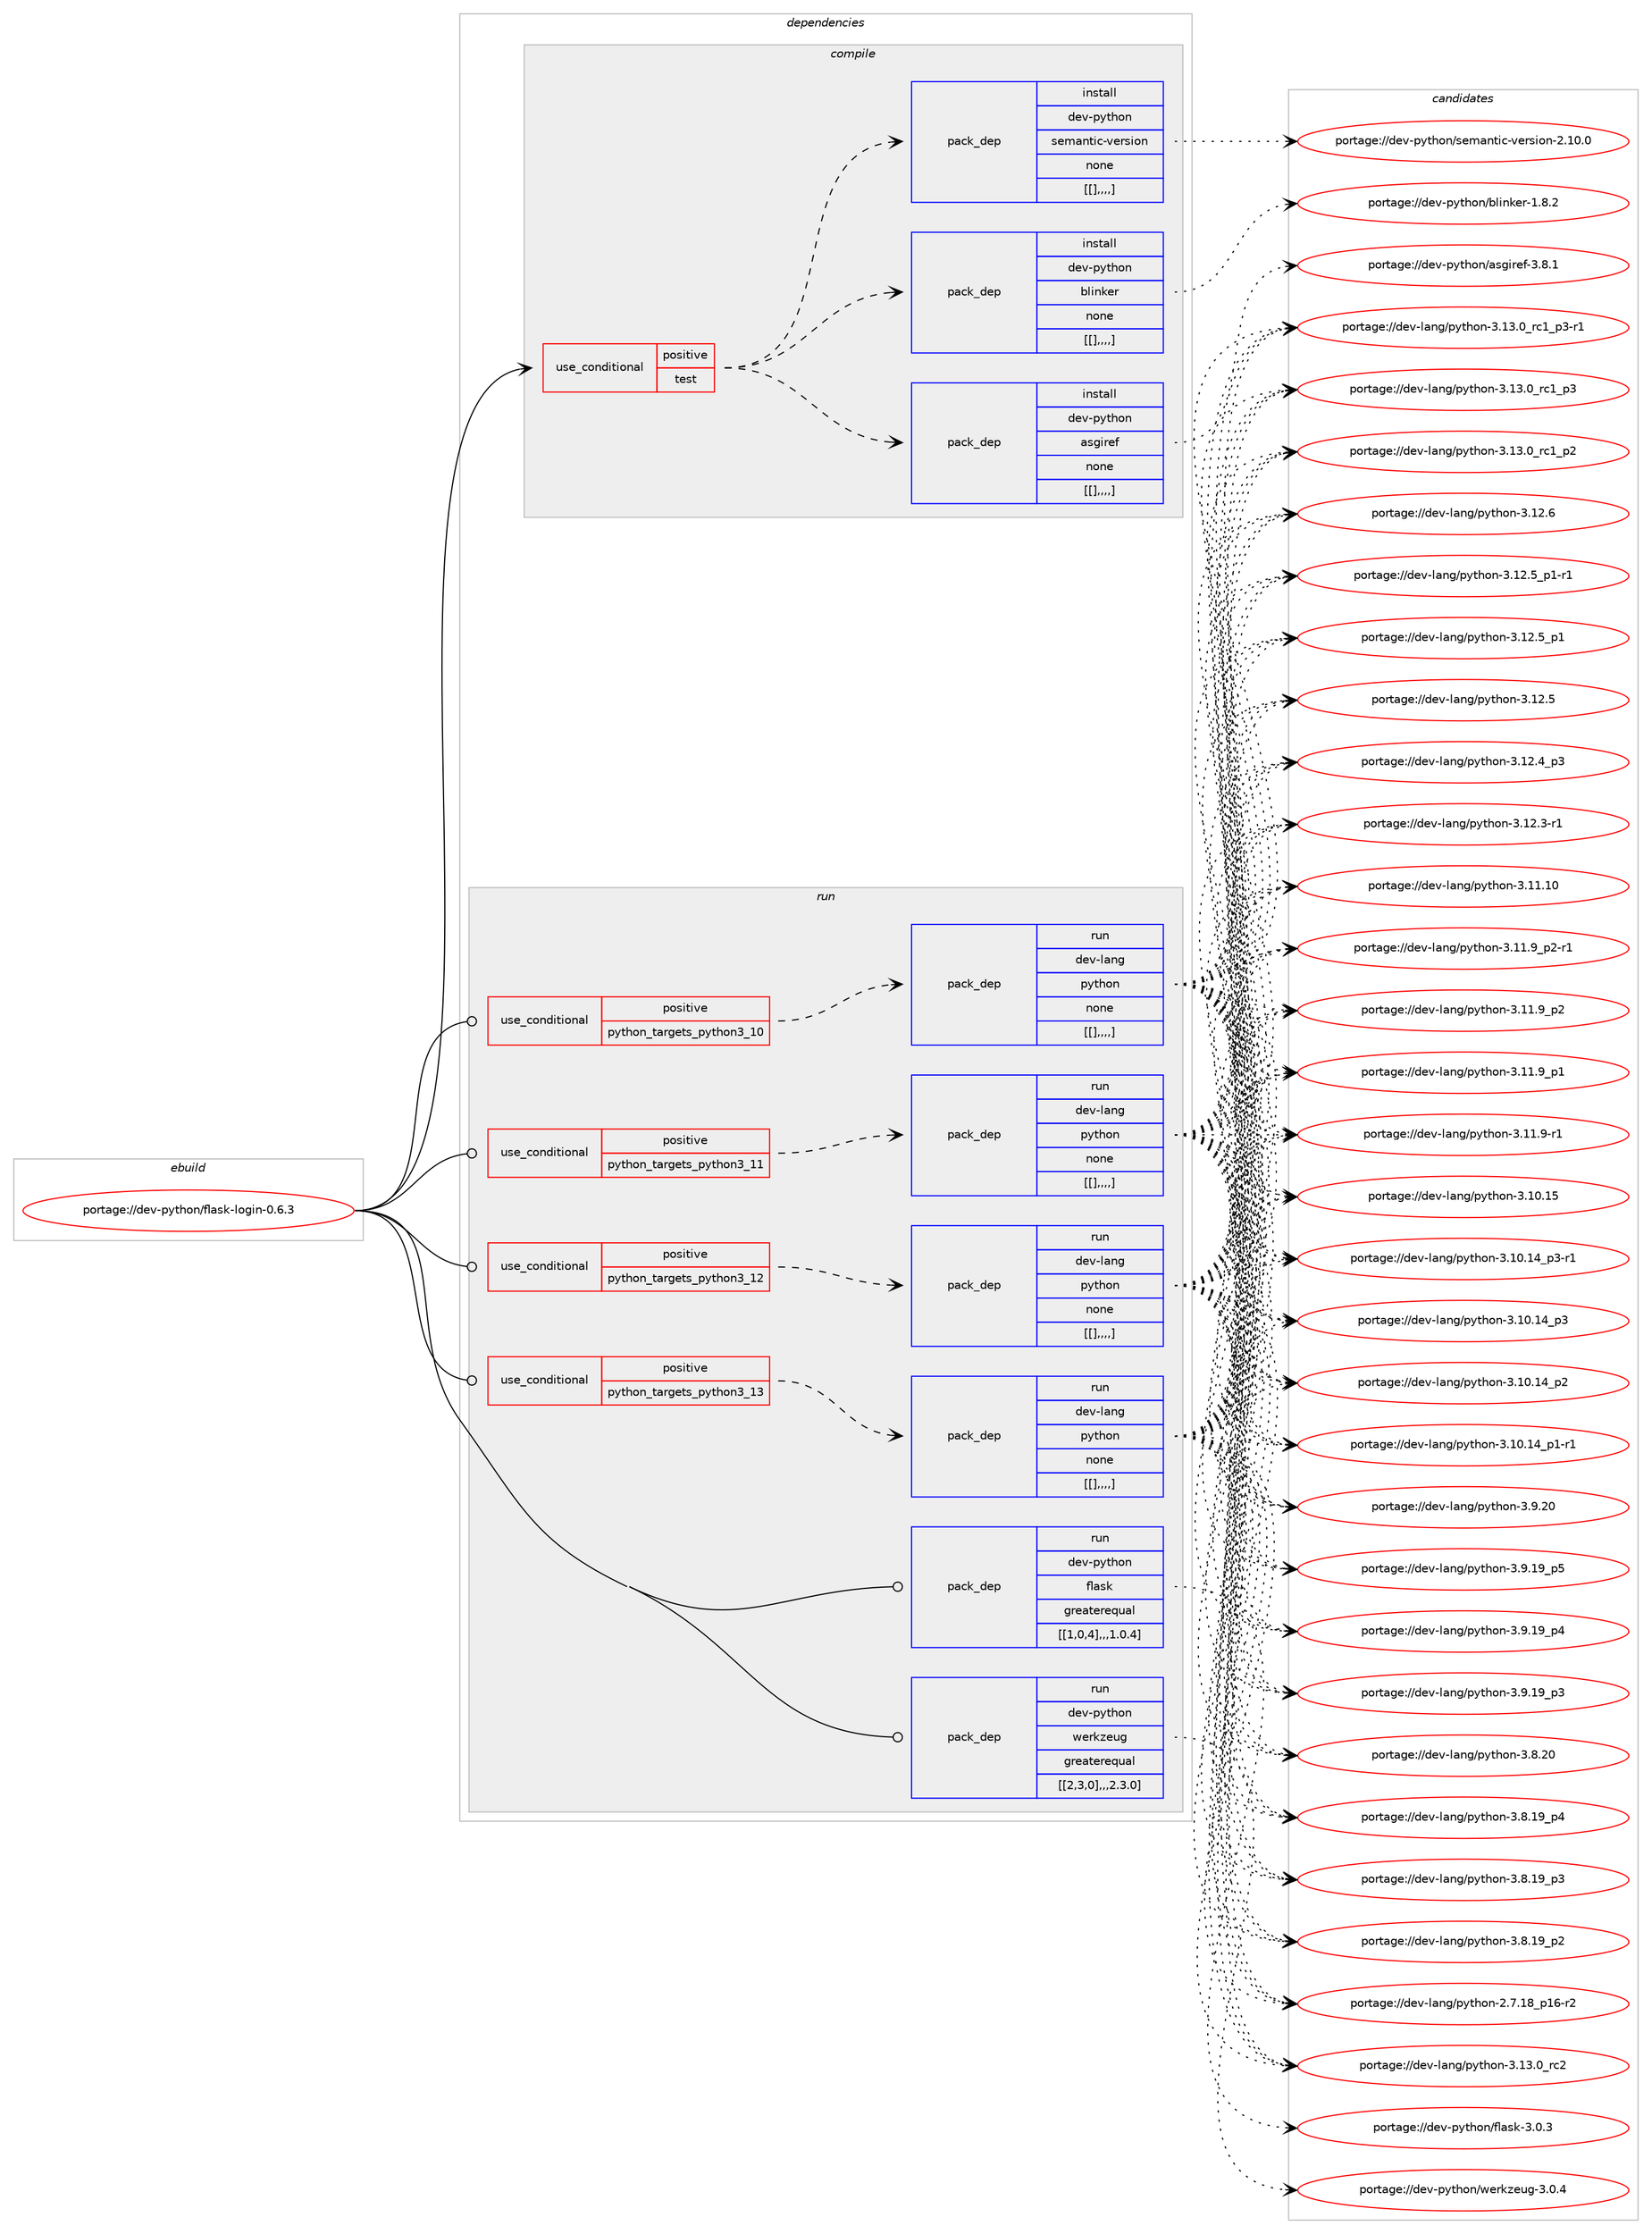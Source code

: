 digraph prolog {

# *************
# Graph options
# *************

newrank=true;
concentrate=true;
compound=true;
graph [rankdir=LR,fontname=Helvetica,fontsize=10,ranksep=1.5];#, ranksep=2.5, nodesep=0.2];
edge  [arrowhead=vee];
node  [fontname=Helvetica,fontsize=10];

# **********
# The ebuild
# **********

subgraph cluster_leftcol {
color=gray;
label=<<i>ebuild</i>>;
id [label="portage://dev-python/flask-login-0.6.3", color=red, width=4, href="../dev-python/flask-login-0.6.3.svg"];
}

# ****************
# The dependencies
# ****************

subgraph cluster_midcol {
color=gray;
label=<<i>dependencies</i>>;
subgraph cluster_compile {
fillcolor="#eeeeee";
style=filled;
label=<<i>compile</i>>;
subgraph cond33419 {
dependency147399 [label=<<TABLE BORDER="0" CELLBORDER="1" CELLSPACING="0" CELLPADDING="4"><TR><TD ROWSPAN="3" CELLPADDING="10">use_conditional</TD></TR><TR><TD>positive</TD></TR><TR><TD>test</TD></TR></TABLE>>, shape=none, color=red];
subgraph pack112762 {
dependency147400 [label=<<TABLE BORDER="0" CELLBORDER="1" CELLSPACING="0" CELLPADDING="4" WIDTH="220"><TR><TD ROWSPAN="6" CELLPADDING="30">pack_dep</TD></TR><TR><TD WIDTH="110">install</TD></TR><TR><TD>dev-python</TD></TR><TR><TD>asgiref</TD></TR><TR><TD>none</TD></TR><TR><TD>[[],,,,]</TD></TR></TABLE>>, shape=none, color=blue];
}
dependency147399:e -> dependency147400:w [weight=20,style="dashed",arrowhead="vee"];
subgraph pack112763 {
dependency147401 [label=<<TABLE BORDER="0" CELLBORDER="1" CELLSPACING="0" CELLPADDING="4" WIDTH="220"><TR><TD ROWSPAN="6" CELLPADDING="30">pack_dep</TD></TR><TR><TD WIDTH="110">install</TD></TR><TR><TD>dev-python</TD></TR><TR><TD>blinker</TD></TR><TR><TD>none</TD></TR><TR><TD>[[],,,,]</TD></TR></TABLE>>, shape=none, color=blue];
}
dependency147399:e -> dependency147401:w [weight=20,style="dashed",arrowhead="vee"];
subgraph pack112764 {
dependency147402 [label=<<TABLE BORDER="0" CELLBORDER="1" CELLSPACING="0" CELLPADDING="4" WIDTH="220"><TR><TD ROWSPAN="6" CELLPADDING="30">pack_dep</TD></TR><TR><TD WIDTH="110">install</TD></TR><TR><TD>dev-python</TD></TR><TR><TD>semantic-version</TD></TR><TR><TD>none</TD></TR><TR><TD>[[],,,,]</TD></TR></TABLE>>, shape=none, color=blue];
}
dependency147399:e -> dependency147402:w [weight=20,style="dashed",arrowhead="vee"];
}
id:e -> dependency147399:w [weight=20,style="solid",arrowhead="vee"];
}
subgraph cluster_compileandrun {
fillcolor="#eeeeee";
style=filled;
label=<<i>compile and run</i>>;
}
subgraph cluster_run {
fillcolor="#eeeeee";
style=filled;
label=<<i>run</i>>;
subgraph cond33420 {
dependency147403 [label=<<TABLE BORDER="0" CELLBORDER="1" CELLSPACING="0" CELLPADDING="4"><TR><TD ROWSPAN="3" CELLPADDING="10">use_conditional</TD></TR><TR><TD>positive</TD></TR><TR><TD>python_targets_python3_10</TD></TR></TABLE>>, shape=none, color=red];
subgraph pack112765 {
dependency147404 [label=<<TABLE BORDER="0" CELLBORDER="1" CELLSPACING="0" CELLPADDING="4" WIDTH="220"><TR><TD ROWSPAN="6" CELLPADDING="30">pack_dep</TD></TR><TR><TD WIDTH="110">run</TD></TR><TR><TD>dev-lang</TD></TR><TR><TD>python</TD></TR><TR><TD>none</TD></TR><TR><TD>[[],,,,]</TD></TR></TABLE>>, shape=none, color=blue];
}
dependency147403:e -> dependency147404:w [weight=20,style="dashed",arrowhead="vee"];
}
id:e -> dependency147403:w [weight=20,style="solid",arrowhead="odot"];
subgraph cond33421 {
dependency147405 [label=<<TABLE BORDER="0" CELLBORDER="1" CELLSPACING="0" CELLPADDING="4"><TR><TD ROWSPAN="3" CELLPADDING="10">use_conditional</TD></TR><TR><TD>positive</TD></TR><TR><TD>python_targets_python3_11</TD></TR></TABLE>>, shape=none, color=red];
subgraph pack112766 {
dependency147406 [label=<<TABLE BORDER="0" CELLBORDER="1" CELLSPACING="0" CELLPADDING="4" WIDTH="220"><TR><TD ROWSPAN="6" CELLPADDING="30">pack_dep</TD></TR><TR><TD WIDTH="110">run</TD></TR><TR><TD>dev-lang</TD></TR><TR><TD>python</TD></TR><TR><TD>none</TD></TR><TR><TD>[[],,,,]</TD></TR></TABLE>>, shape=none, color=blue];
}
dependency147405:e -> dependency147406:w [weight=20,style="dashed",arrowhead="vee"];
}
id:e -> dependency147405:w [weight=20,style="solid",arrowhead="odot"];
subgraph cond33422 {
dependency147407 [label=<<TABLE BORDER="0" CELLBORDER="1" CELLSPACING="0" CELLPADDING="4"><TR><TD ROWSPAN="3" CELLPADDING="10">use_conditional</TD></TR><TR><TD>positive</TD></TR><TR><TD>python_targets_python3_12</TD></TR></TABLE>>, shape=none, color=red];
subgraph pack112767 {
dependency147408 [label=<<TABLE BORDER="0" CELLBORDER="1" CELLSPACING="0" CELLPADDING="4" WIDTH="220"><TR><TD ROWSPAN="6" CELLPADDING="30">pack_dep</TD></TR><TR><TD WIDTH="110">run</TD></TR><TR><TD>dev-lang</TD></TR><TR><TD>python</TD></TR><TR><TD>none</TD></TR><TR><TD>[[],,,,]</TD></TR></TABLE>>, shape=none, color=blue];
}
dependency147407:e -> dependency147408:w [weight=20,style="dashed",arrowhead="vee"];
}
id:e -> dependency147407:w [weight=20,style="solid",arrowhead="odot"];
subgraph cond33423 {
dependency147409 [label=<<TABLE BORDER="0" CELLBORDER="1" CELLSPACING="0" CELLPADDING="4"><TR><TD ROWSPAN="3" CELLPADDING="10">use_conditional</TD></TR><TR><TD>positive</TD></TR><TR><TD>python_targets_python3_13</TD></TR></TABLE>>, shape=none, color=red];
subgraph pack112768 {
dependency147410 [label=<<TABLE BORDER="0" CELLBORDER="1" CELLSPACING="0" CELLPADDING="4" WIDTH="220"><TR><TD ROWSPAN="6" CELLPADDING="30">pack_dep</TD></TR><TR><TD WIDTH="110">run</TD></TR><TR><TD>dev-lang</TD></TR><TR><TD>python</TD></TR><TR><TD>none</TD></TR><TR><TD>[[],,,,]</TD></TR></TABLE>>, shape=none, color=blue];
}
dependency147409:e -> dependency147410:w [weight=20,style="dashed",arrowhead="vee"];
}
id:e -> dependency147409:w [weight=20,style="solid",arrowhead="odot"];
subgraph pack112769 {
dependency147411 [label=<<TABLE BORDER="0" CELLBORDER="1" CELLSPACING="0" CELLPADDING="4" WIDTH="220"><TR><TD ROWSPAN="6" CELLPADDING="30">pack_dep</TD></TR><TR><TD WIDTH="110">run</TD></TR><TR><TD>dev-python</TD></TR><TR><TD>flask</TD></TR><TR><TD>greaterequal</TD></TR><TR><TD>[[1,0,4],,,1.0.4]</TD></TR></TABLE>>, shape=none, color=blue];
}
id:e -> dependency147411:w [weight=20,style="solid",arrowhead="odot"];
subgraph pack112770 {
dependency147412 [label=<<TABLE BORDER="0" CELLBORDER="1" CELLSPACING="0" CELLPADDING="4" WIDTH="220"><TR><TD ROWSPAN="6" CELLPADDING="30">pack_dep</TD></TR><TR><TD WIDTH="110">run</TD></TR><TR><TD>dev-python</TD></TR><TR><TD>werkzeug</TD></TR><TR><TD>greaterequal</TD></TR><TR><TD>[[2,3,0],,,2.3.0]</TD></TR></TABLE>>, shape=none, color=blue];
}
id:e -> dependency147412:w [weight=20,style="solid",arrowhead="odot"];
}
}

# **************
# The candidates
# **************

subgraph cluster_choices {
rank=same;
color=gray;
label=<<i>candidates</i>>;

subgraph choice112762 {
color=black;
nodesep=1;
choice100101118451121211161041111104797115103105114101102455146564649 [label="portage://dev-python/asgiref-3.8.1", color=red, width=4,href="../dev-python/asgiref-3.8.1.svg"];
dependency147400:e -> choice100101118451121211161041111104797115103105114101102455146564649:w [style=dotted,weight="100"];
}
subgraph choice112763 {
color=black;
nodesep=1;
choice100101118451121211161041111104798108105110107101114454946564650 [label="portage://dev-python/blinker-1.8.2", color=red, width=4,href="../dev-python/blinker-1.8.2.svg"];
dependency147401:e -> choice100101118451121211161041111104798108105110107101114454946564650:w [style=dotted,weight="100"];
}
subgraph choice112764 {
color=black;
nodesep=1;
choice100101118451121211161041111104711510110997110116105994511810111411510511111045504649484648 [label="portage://dev-python/semantic-version-2.10.0", color=red, width=4,href="../dev-python/semantic-version-2.10.0.svg"];
dependency147402:e -> choice100101118451121211161041111104711510110997110116105994511810111411510511111045504649484648:w [style=dotted,weight="100"];
}
subgraph choice112765 {
color=black;
nodesep=1;
choice10010111845108971101034711212111610411111045514649514648951149950 [label="portage://dev-lang/python-3.13.0_rc2", color=red, width=4,href="../dev-lang/python-3.13.0_rc2.svg"];
choice1001011184510897110103471121211161041111104551464951464895114994995112514511449 [label="portage://dev-lang/python-3.13.0_rc1_p3-r1", color=red, width=4,href="../dev-lang/python-3.13.0_rc1_p3-r1.svg"];
choice100101118451089711010347112121116104111110455146495146489511499499511251 [label="portage://dev-lang/python-3.13.0_rc1_p3", color=red, width=4,href="../dev-lang/python-3.13.0_rc1_p3.svg"];
choice100101118451089711010347112121116104111110455146495146489511499499511250 [label="portage://dev-lang/python-3.13.0_rc1_p2", color=red, width=4,href="../dev-lang/python-3.13.0_rc1_p2.svg"];
choice10010111845108971101034711212111610411111045514649504654 [label="portage://dev-lang/python-3.12.6", color=red, width=4,href="../dev-lang/python-3.12.6.svg"];
choice1001011184510897110103471121211161041111104551464950465395112494511449 [label="portage://dev-lang/python-3.12.5_p1-r1", color=red, width=4,href="../dev-lang/python-3.12.5_p1-r1.svg"];
choice100101118451089711010347112121116104111110455146495046539511249 [label="portage://dev-lang/python-3.12.5_p1", color=red, width=4,href="../dev-lang/python-3.12.5_p1.svg"];
choice10010111845108971101034711212111610411111045514649504653 [label="portage://dev-lang/python-3.12.5", color=red, width=4,href="../dev-lang/python-3.12.5.svg"];
choice100101118451089711010347112121116104111110455146495046529511251 [label="portage://dev-lang/python-3.12.4_p3", color=red, width=4,href="../dev-lang/python-3.12.4_p3.svg"];
choice100101118451089711010347112121116104111110455146495046514511449 [label="portage://dev-lang/python-3.12.3-r1", color=red, width=4,href="../dev-lang/python-3.12.3-r1.svg"];
choice1001011184510897110103471121211161041111104551464949464948 [label="portage://dev-lang/python-3.11.10", color=red, width=4,href="../dev-lang/python-3.11.10.svg"];
choice1001011184510897110103471121211161041111104551464949465795112504511449 [label="portage://dev-lang/python-3.11.9_p2-r1", color=red, width=4,href="../dev-lang/python-3.11.9_p2-r1.svg"];
choice100101118451089711010347112121116104111110455146494946579511250 [label="portage://dev-lang/python-3.11.9_p2", color=red, width=4,href="../dev-lang/python-3.11.9_p2.svg"];
choice100101118451089711010347112121116104111110455146494946579511249 [label="portage://dev-lang/python-3.11.9_p1", color=red, width=4,href="../dev-lang/python-3.11.9_p1.svg"];
choice100101118451089711010347112121116104111110455146494946574511449 [label="portage://dev-lang/python-3.11.9-r1", color=red, width=4,href="../dev-lang/python-3.11.9-r1.svg"];
choice1001011184510897110103471121211161041111104551464948464953 [label="portage://dev-lang/python-3.10.15", color=red, width=4,href="../dev-lang/python-3.10.15.svg"];
choice100101118451089711010347112121116104111110455146494846495295112514511449 [label="portage://dev-lang/python-3.10.14_p3-r1", color=red, width=4,href="../dev-lang/python-3.10.14_p3-r1.svg"];
choice10010111845108971101034711212111610411111045514649484649529511251 [label="portage://dev-lang/python-3.10.14_p3", color=red, width=4,href="../dev-lang/python-3.10.14_p3.svg"];
choice10010111845108971101034711212111610411111045514649484649529511250 [label="portage://dev-lang/python-3.10.14_p2", color=red, width=4,href="../dev-lang/python-3.10.14_p2.svg"];
choice100101118451089711010347112121116104111110455146494846495295112494511449 [label="portage://dev-lang/python-3.10.14_p1-r1", color=red, width=4,href="../dev-lang/python-3.10.14_p1-r1.svg"];
choice10010111845108971101034711212111610411111045514657465048 [label="portage://dev-lang/python-3.9.20", color=red, width=4,href="../dev-lang/python-3.9.20.svg"];
choice100101118451089711010347112121116104111110455146574649579511253 [label="portage://dev-lang/python-3.9.19_p5", color=red, width=4,href="../dev-lang/python-3.9.19_p5.svg"];
choice100101118451089711010347112121116104111110455146574649579511252 [label="portage://dev-lang/python-3.9.19_p4", color=red, width=4,href="../dev-lang/python-3.9.19_p4.svg"];
choice100101118451089711010347112121116104111110455146574649579511251 [label="portage://dev-lang/python-3.9.19_p3", color=red, width=4,href="../dev-lang/python-3.9.19_p3.svg"];
choice10010111845108971101034711212111610411111045514656465048 [label="portage://dev-lang/python-3.8.20", color=red, width=4,href="../dev-lang/python-3.8.20.svg"];
choice100101118451089711010347112121116104111110455146564649579511252 [label="portage://dev-lang/python-3.8.19_p4", color=red, width=4,href="../dev-lang/python-3.8.19_p4.svg"];
choice100101118451089711010347112121116104111110455146564649579511251 [label="portage://dev-lang/python-3.8.19_p3", color=red, width=4,href="../dev-lang/python-3.8.19_p3.svg"];
choice100101118451089711010347112121116104111110455146564649579511250 [label="portage://dev-lang/python-3.8.19_p2", color=red, width=4,href="../dev-lang/python-3.8.19_p2.svg"];
choice100101118451089711010347112121116104111110455046554649569511249544511450 [label="portage://dev-lang/python-2.7.18_p16-r2", color=red, width=4,href="../dev-lang/python-2.7.18_p16-r2.svg"];
dependency147404:e -> choice10010111845108971101034711212111610411111045514649514648951149950:w [style=dotted,weight="100"];
dependency147404:e -> choice1001011184510897110103471121211161041111104551464951464895114994995112514511449:w [style=dotted,weight="100"];
dependency147404:e -> choice100101118451089711010347112121116104111110455146495146489511499499511251:w [style=dotted,weight="100"];
dependency147404:e -> choice100101118451089711010347112121116104111110455146495146489511499499511250:w [style=dotted,weight="100"];
dependency147404:e -> choice10010111845108971101034711212111610411111045514649504654:w [style=dotted,weight="100"];
dependency147404:e -> choice1001011184510897110103471121211161041111104551464950465395112494511449:w [style=dotted,weight="100"];
dependency147404:e -> choice100101118451089711010347112121116104111110455146495046539511249:w [style=dotted,weight="100"];
dependency147404:e -> choice10010111845108971101034711212111610411111045514649504653:w [style=dotted,weight="100"];
dependency147404:e -> choice100101118451089711010347112121116104111110455146495046529511251:w [style=dotted,weight="100"];
dependency147404:e -> choice100101118451089711010347112121116104111110455146495046514511449:w [style=dotted,weight="100"];
dependency147404:e -> choice1001011184510897110103471121211161041111104551464949464948:w [style=dotted,weight="100"];
dependency147404:e -> choice1001011184510897110103471121211161041111104551464949465795112504511449:w [style=dotted,weight="100"];
dependency147404:e -> choice100101118451089711010347112121116104111110455146494946579511250:w [style=dotted,weight="100"];
dependency147404:e -> choice100101118451089711010347112121116104111110455146494946579511249:w [style=dotted,weight="100"];
dependency147404:e -> choice100101118451089711010347112121116104111110455146494946574511449:w [style=dotted,weight="100"];
dependency147404:e -> choice1001011184510897110103471121211161041111104551464948464953:w [style=dotted,weight="100"];
dependency147404:e -> choice100101118451089711010347112121116104111110455146494846495295112514511449:w [style=dotted,weight="100"];
dependency147404:e -> choice10010111845108971101034711212111610411111045514649484649529511251:w [style=dotted,weight="100"];
dependency147404:e -> choice10010111845108971101034711212111610411111045514649484649529511250:w [style=dotted,weight="100"];
dependency147404:e -> choice100101118451089711010347112121116104111110455146494846495295112494511449:w [style=dotted,weight="100"];
dependency147404:e -> choice10010111845108971101034711212111610411111045514657465048:w [style=dotted,weight="100"];
dependency147404:e -> choice100101118451089711010347112121116104111110455146574649579511253:w [style=dotted,weight="100"];
dependency147404:e -> choice100101118451089711010347112121116104111110455146574649579511252:w [style=dotted,weight="100"];
dependency147404:e -> choice100101118451089711010347112121116104111110455146574649579511251:w [style=dotted,weight="100"];
dependency147404:e -> choice10010111845108971101034711212111610411111045514656465048:w [style=dotted,weight="100"];
dependency147404:e -> choice100101118451089711010347112121116104111110455146564649579511252:w [style=dotted,weight="100"];
dependency147404:e -> choice100101118451089711010347112121116104111110455146564649579511251:w [style=dotted,weight="100"];
dependency147404:e -> choice100101118451089711010347112121116104111110455146564649579511250:w [style=dotted,weight="100"];
dependency147404:e -> choice100101118451089711010347112121116104111110455046554649569511249544511450:w [style=dotted,weight="100"];
}
subgraph choice112766 {
color=black;
nodesep=1;
choice10010111845108971101034711212111610411111045514649514648951149950 [label="portage://dev-lang/python-3.13.0_rc2", color=red, width=4,href="../dev-lang/python-3.13.0_rc2.svg"];
choice1001011184510897110103471121211161041111104551464951464895114994995112514511449 [label="portage://dev-lang/python-3.13.0_rc1_p3-r1", color=red, width=4,href="../dev-lang/python-3.13.0_rc1_p3-r1.svg"];
choice100101118451089711010347112121116104111110455146495146489511499499511251 [label="portage://dev-lang/python-3.13.0_rc1_p3", color=red, width=4,href="../dev-lang/python-3.13.0_rc1_p3.svg"];
choice100101118451089711010347112121116104111110455146495146489511499499511250 [label="portage://dev-lang/python-3.13.0_rc1_p2", color=red, width=4,href="../dev-lang/python-3.13.0_rc1_p2.svg"];
choice10010111845108971101034711212111610411111045514649504654 [label="portage://dev-lang/python-3.12.6", color=red, width=4,href="../dev-lang/python-3.12.6.svg"];
choice1001011184510897110103471121211161041111104551464950465395112494511449 [label="portage://dev-lang/python-3.12.5_p1-r1", color=red, width=4,href="../dev-lang/python-3.12.5_p1-r1.svg"];
choice100101118451089711010347112121116104111110455146495046539511249 [label="portage://dev-lang/python-3.12.5_p1", color=red, width=4,href="../dev-lang/python-3.12.5_p1.svg"];
choice10010111845108971101034711212111610411111045514649504653 [label="portage://dev-lang/python-3.12.5", color=red, width=4,href="../dev-lang/python-3.12.5.svg"];
choice100101118451089711010347112121116104111110455146495046529511251 [label="portage://dev-lang/python-3.12.4_p3", color=red, width=4,href="../dev-lang/python-3.12.4_p3.svg"];
choice100101118451089711010347112121116104111110455146495046514511449 [label="portage://dev-lang/python-3.12.3-r1", color=red, width=4,href="../dev-lang/python-3.12.3-r1.svg"];
choice1001011184510897110103471121211161041111104551464949464948 [label="portage://dev-lang/python-3.11.10", color=red, width=4,href="../dev-lang/python-3.11.10.svg"];
choice1001011184510897110103471121211161041111104551464949465795112504511449 [label="portage://dev-lang/python-3.11.9_p2-r1", color=red, width=4,href="../dev-lang/python-3.11.9_p2-r1.svg"];
choice100101118451089711010347112121116104111110455146494946579511250 [label="portage://dev-lang/python-3.11.9_p2", color=red, width=4,href="../dev-lang/python-3.11.9_p2.svg"];
choice100101118451089711010347112121116104111110455146494946579511249 [label="portage://dev-lang/python-3.11.9_p1", color=red, width=4,href="../dev-lang/python-3.11.9_p1.svg"];
choice100101118451089711010347112121116104111110455146494946574511449 [label="portage://dev-lang/python-3.11.9-r1", color=red, width=4,href="../dev-lang/python-3.11.9-r1.svg"];
choice1001011184510897110103471121211161041111104551464948464953 [label="portage://dev-lang/python-3.10.15", color=red, width=4,href="../dev-lang/python-3.10.15.svg"];
choice100101118451089711010347112121116104111110455146494846495295112514511449 [label="portage://dev-lang/python-3.10.14_p3-r1", color=red, width=4,href="../dev-lang/python-3.10.14_p3-r1.svg"];
choice10010111845108971101034711212111610411111045514649484649529511251 [label="portage://dev-lang/python-3.10.14_p3", color=red, width=4,href="../dev-lang/python-3.10.14_p3.svg"];
choice10010111845108971101034711212111610411111045514649484649529511250 [label="portage://dev-lang/python-3.10.14_p2", color=red, width=4,href="../dev-lang/python-3.10.14_p2.svg"];
choice100101118451089711010347112121116104111110455146494846495295112494511449 [label="portage://dev-lang/python-3.10.14_p1-r1", color=red, width=4,href="../dev-lang/python-3.10.14_p1-r1.svg"];
choice10010111845108971101034711212111610411111045514657465048 [label="portage://dev-lang/python-3.9.20", color=red, width=4,href="../dev-lang/python-3.9.20.svg"];
choice100101118451089711010347112121116104111110455146574649579511253 [label="portage://dev-lang/python-3.9.19_p5", color=red, width=4,href="../dev-lang/python-3.9.19_p5.svg"];
choice100101118451089711010347112121116104111110455146574649579511252 [label="portage://dev-lang/python-3.9.19_p4", color=red, width=4,href="../dev-lang/python-3.9.19_p4.svg"];
choice100101118451089711010347112121116104111110455146574649579511251 [label="portage://dev-lang/python-3.9.19_p3", color=red, width=4,href="../dev-lang/python-3.9.19_p3.svg"];
choice10010111845108971101034711212111610411111045514656465048 [label="portage://dev-lang/python-3.8.20", color=red, width=4,href="../dev-lang/python-3.8.20.svg"];
choice100101118451089711010347112121116104111110455146564649579511252 [label="portage://dev-lang/python-3.8.19_p4", color=red, width=4,href="../dev-lang/python-3.8.19_p4.svg"];
choice100101118451089711010347112121116104111110455146564649579511251 [label="portage://dev-lang/python-3.8.19_p3", color=red, width=4,href="../dev-lang/python-3.8.19_p3.svg"];
choice100101118451089711010347112121116104111110455146564649579511250 [label="portage://dev-lang/python-3.8.19_p2", color=red, width=4,href="../dev-lang/python-3.8.19_p2.svg"];
choice100101118451089711010347112121116104111110455046554649569511249544511450 [label="portage://dev-lang/python-2.7.18_p16-r2", color=red, width=4,href="../dev-lang/python-2.7.18_p16-r2.svg"];
dependency147406:e -> choice10010111845108971101034711212111610411111045514649514648951149950:w [style=dotted,weight="100"];
dependency147406:e -> choice1001011184510897110103471121211161041111104551464951464895114994995112514511449:w [style=dotted,weight="100"];
dependency147406:e -> choice100101118451089711010347112121116104111110455146495146489511499499511251:w [style=dotted,weight="100"];
dependency147406:e -> choice100101118451089711010347112121116104111110455146495146489511499499511250:w [style=dotted,weight="100"];
dependency147406:e -> choice10010111845108971101034711212111610411111045514649504654:w [style=dotted,weight="100"];
dependency147406:e -> choice1001011184510897110103471121211161041111104551464950465395112494511449:w [style=dotted,weight="100"];
dependency147406:e -> choice100101118451089711010347112121116104111110455146495046539511249:w [style=dotted,weight="100"];
dependency147406:e -> choice10010111845108971101034711212111610411111045514649504653:w [style=dotted,weight="100"];
dependency147406:e -> choice100101118451089711010347112121116104111110455146495046529511251:w [style=dotted,weight="100"];
dependency147406:e -> choice100101118451089711010347112121116104111110455146495046514511449:w [style=dotted,weight="100"];
dependency147406:e -> choice1001011184510897110103471121211161041111104551464949464948:w [style=dotted,weight="100"];
dependency147406:e -> choice1001011184510897110103471121211161041111104551464949465795112504511449:w [style=dotted,weight="100"];
dependency147406:e -> choice100101118451089711010347112121116104111110455146494946579511250:w [style=dotted,weight="100"];
dependency147406:e -> choice100101118451089711010347112121116104111110455146494946579511249:w [style=dotted,weight="100"];
dependency147406:e -> choice100101118451089711010347112121116104111110455146494946574511449:w [style=dotted,weight="100"];
dependency147406:e -> choice1001011184510897110103471121211161041111104551464948464953:w [style=dotted,weight="100"];
dependency147406:e -> choice100101118451089711010347112121116104111110455146494846495295112514511449:w [style=dotted,weight="100"];
dependency147406:e -> choice10010111845108971101034711212111610411111045514649484649529511251:w [style=dotted,weight="100"];
dependency147406:e -> choice10010111845108971101034711212111610411111045514649484649529511250:w [style=dotted,weight="100"];
dependency147406:e -> choice100101118451089711010347112121116104111110455146494846495295112494511449:w [style=dotted,weight="100"];
dependency147406:e -> choice10010111845108971101034711212111610411111045514657465048:w [style=dotted,weight="100"];
dependency147406:e -> choice100101118451089711010347112121116104111110455146574649579511253:w [style=dotted,weight="100"];
dependency147406:e -> choice100101118451089711010347112121116104111110455146574649579511252:w [style=dotted,weight="100"];
dependency147406:e -> choice100101118451089711010347112121116104111110455146574649579511251:w [style=dotted,weight="100"];
dependency147406:e -> choice10010111845108971101034711212111610411111045514656465048:w [style=dotted,weight="100"];
dependency147406:e -> choice100101118451089711010347112121116104111110455146564649579511252:w [style=dotted,weight="100"];
dependency147406:e -> choice100101118451089711010347112121116104111110455146564649579511251:w [style=dotted,weight="100"];
dependency147406:e -> choice100101118451089711010347112121116104111110455146564649579511250:w [style=dotted,weight="100"];
dependency147406:e -> choice100101118451089711010347112121116104111110455046554649569511249544511450:w [style=dotted,weight="100"];
}
subgraph choice112767 {
color=black;
nodesep=1;
choice10010111845108971101034711212111610411111045514649514648951149950 [label="portage://dev-lang/python-3.13.0_rc2", color=red, width=4,href="../dev-lang/python-3.13.0_rc2.svg"];
choice1001011184510897110103471121211161041111104551464951464895114994995112514511449 [label="portage://dev-lang/python-3.13.0_rc1_p3-r1", color=red, width=4,href="../dev-lang/python-3.13.0_rc1_p3-r1.svg"];
choice100101118451089711010347112121116104111110455146495146489511499499511251 [label="portage://dev-lang/python-3.13.0_rc1_p3", color=red, width=4,href="../dev-lang/python-3.13.0_rc1_p3.svg"];
choice100101118451089711010347112121116104111110455146495146489511499499511250 [label="portage://dev-lang/python-3.13.0_rc1_p2", color=red, width=4,href="../dev-lang/python-3.13.0_rc1_p2.svg"];
choice10010111845108971101034711212111610411111045514649504654 [label="portage://dev-lang/python-3.12.6", color=red, width=4,href="../dev-lang/python-3.12.6.svg"];
choice1001011184510897110103471121211161041111104551464950465395112494511449 [label="portage://dev-lang/python-3.12.5_p1-r1", color=red, width=4,href="../dev-lang/python-3.12.5_p1-r1.svg"];
choice100101118451089711010347112121116104111110455146495046539511249 [label="portage://dev-lang/python-3.12.5_p1", color=red, width=4,href="../dev-lang/python-3.12.5_p1.svg"];
choice10010111845108971101034711212111610411111045514649504653 [label="portage://dev-lang/python-3.12.5", color=red, width=4,href="../dev-lang/python-3.12.5.svg"];
choice100101118451089711010347112121116104111110455146495046529511251 [label="portage://dev-lang/python-3.12.4_p3", color=red, width=4,href="../dev-lang/python-3.12.4_p3.svg"];
choice100101118451089711010347112121116104111110455146495046514511449 [label="portage://dev-lang/python-3.12.3-r1", color=red, width=4,href="../dev-lang/python-3.12.3-r1.svg"];
choice1001011184510897110103471121211161041111104551464949464948 [label="portage://dev-lang/python-3.11.10", color=red, width=4,href="../dev-lang/python-3.11.10.svg"];
choice1001011184510897110103471121211161041111104551464949465795112504511449 [label="portage://dev-lang/python-3.11.9_p2-r1", color=red, width=4,href="../dev-lang/python-3.11.9_p2-r1.svg"];
choice100101118451089711010347112121116104111110455146494946579511250 [label="portage://dev-lang/python-3.11.9_p2", color=red, width=4,href="../dev-lang/python-3.11.9_p2.svg"];
choice100101118451089711010347112121116104111110455146494946579511249 [label="portage://dev-lang/python-3.11.9_p1", color=red, width=4,href="../dev-lang/python-3.11.9_p1.svg"];
choice100101118451089711010347112121116104111110455146494946574511449 [label="portage://dev-lang/python-3.11.9-r1", color=red, width=4,href="../dev-lang/python-3.11.9-r1.svg"];
choice1001011184510897110103471121211161041111104551464948464953 [label="portage://dev-lang/python-3.10.15", color=red, width=4,href="../dev-lang/python-3.10.15.svg"];
choice100101118451089711010347112121116104111110455146494846495295112514511449 [label="portage://dev-lang/python-3.10.14_p3-r1", color=red, width=4,href="../dev-lang/python-3.10.14_p3-r1.svg"];
choice10010111845108971101034711212111610411111045514649484649529511251 [label="portage://dev-lang/python-3.10.14_p3", color=red, width=4,href="../dev-lang/python-3.10.14_p3.svg"];
choice10010111845108971101034711212111610411111045514649484649529511250 [label="portage://dev-lang/python-3.10.14_p2", color=red, width=4,href="../dev-lang/python-3.10.14_p2.svg"];
choice100101118451089711010347112121116104111110455146494846495295112494511449 [label="portage://dev-lang/python-3.10.14_p1-r1", color=red, width=4,href="../dev-lang/python-3.10.14_p1-r1.svg"];
choice10010111845108971101034711212111610411111045514657465048 [label="portage://dev-lang/python-3.9.20", color=red, width=4,href="../dev-lang/python-3.9.20.svg"];
choice100101118451089711010347112121116104111110455146574649579511253 [label="portage://dev-lang/python-3.9.19_p5", color=red, width=4,href="../dev-lang/python-3.9.19_p5.svg"];
choice100101118451089711010347112121116104111110455146574649579511252 [label="portage://dev-lang/python-3.9.19_p4", color=red, width=4,href="../dev-lang/python-3.9.19_p4.svg"];
choice100101118451089711010347112121116104111110455146574649579511251 [label="portage://dev-lang/python-3.9.19_p3", color=red, width=4,href="../dev-lang/python-3.9.19_p3.svg"];
choice10010111845108971101034711212111610411111045514656465048 [label="portage://dev-lang/python-3.8.20", color=red, width=4,href="../dev-lang/python-3.8.20.svg"];
choice100101118451089711010347112121116104111110455146564649579511252 [label="portage://dev-lang/python-3.8.19_p4", color=red, width=4,href="../dev-lang/python-3.8.19_p4.svg"];
choice100101118451089711010347112121116104111110455146564649579511251 [label="portage://dev-lang/python-3.8.19_p3", color=red, width=4,href="../dev-lang/python-3.8.19_p3.svg"];
choice100101118451089711010347112121116104111110455146564649579511250 [label="portage://dev-lang/python-3.8.19_p2", color=red, width=4,href="../dev-lang/python-3.8.19_p2.svg"];
choice100101118451089711010347112121116104111110455046554649569511249544511450 [label="portage://dev-lang/python-2.7.18_p16-r2", color=red, width=4,href="../dev-lang/python-2.7.18_p16-r2.svg"];
dependency147408:e -> choice10010111845108971101034711212111610411111045514649514648951149950:w [style=dotted,weight="100"];
dependency147408:e -> choice1001011184510897110103471121211161041111104551464951464895114994995112514511449:w [style=dotted,weight="100"];
dependency147408:e -> choice100101118451089711010347112121116104111110455146495146489511499499511251:w [style=dotted,weight="100"];
dependency147408:e -> choice100101118451089711010347112121116104111110455146495146489511499499511250:w [style=dotted,weight="100"];
dependency147408:e -> choice10010111845108971101034711212111610411111045514649504654:w [style=dotted,weight="100"];
dependency147408:e -> choice1001011184510897110103471121211161041111104551464950465395112494511449:w [style=dotted,weight="100"];
dependency147408:e -> choice100101118451089711010347112121116104111110455146495046539511249:w [style=dotted,weight="100"];
dependency147408:e -> choice10010111845108971101034711212111610411111045514649504653:w [style=dotted,weight="100"];
dependency147408:e -> choice100101118451089711010347112121116104111110455146495046529511251:w [style=dotted,weight="100"];
dependency147408:e -> choice100101118451089711010347112121116104111110455146495046514511449:w [style=dotted,weight="100"];
dependency147408:e -> choice1001011184510897110103471121211161041111104551464949464948:w [style=dotted,weight="100"];
dependency147408:e -> choice1001011184510897110103471121211161041111104551464949465795112504511449:w [style=dotted,weight="100"];
dependency147408:e -> choice100101118451089711010347112121116104111110455146494946579511250:w [style=dotted,weight="100"];
dependency147408:e -> choice100101118451089711010347112121116104111110455146494946579511249:w [style=dotted,weight="100"];
dependency147408:e -> choice100101118451089711010347112121116104111110455146494946574511449:w [style=dotted,weight="100"];
dependency147408:e -> choice1001011184510897110103471121211161041111104551464948464953:w [style=dotted,weight="100"];
dependency147408:e -> choice100101118451089711010347112121116104111110455146494846495295112514511449:w [style=dotted,weight="100"];
dependency147408:e -> choice10010111845108971101034711212111610411111045514649484649529511251:w [style=dotted,weight="100"];
dependency147408:e -> choice10010111845108971101034711212111610411111045514649484649529511250:w [style=dotted,weight="100"];
dependency147408:e -> choice100101118451089711010347112121116104111110455146494846495295112494511449:w [style=dotted,weight="100"];
dependency147408:e -> choice10010111845108971101034711212111610411111045514657465048:w [style=dotted,weight="100"];
dependency147408:e -> choice100101118451089711010347112121116104111110455146574649579511253:w [style=dotted,weight="100"];
dependency147408:e -> choice100101118451089711010347112121116104111110455146574649579511252:w [style=dotted,weight="100"];
dependency147408:e -> choice100101118451089711010347112121116104111110455146574649579511251:w [style=dotted,weight="100"];
dependency147408:e -> choice10010111845108971101034711212111610411111045514656465048:w [style=dotted,weight="100"];
dependency147408:e -> choice100101118451089711010347112121116104111110455146564649579511252:w [style=dotted,weight="100"];
dependency147408:e -> choice100101118451089711010347112121116104111110455146564649579511251:w [style=dotted,weight="100"];
dependency147408:e -> choice100101118451089711010347112121116104111110455146564649579511250:w [style=dotted,weight="100"];
dependency147408:e -> choice100101118451089711010347112121116104111110455046554649569511249544511450:w [style=dotted,weight="100"];
}
subgraph choice112768 {
color=black;
nodesep=1;
choice10010111845108971101034711212111610411111045514649514648951149950 [label="portage://dev-lang/python-3.13.0_rc2", color=red, width=4,href="../dev-lang/python-3.13.0_rc2.svg"];
choice1001011184510897110103471121211161041111104551464951464895114994995112514511449 [label="portage://dev-lang/python-3.13.0_rc1_p3-r1", color=red, width=4,href="../dev-lang/python-3.13.0_rc1_p3-r1.svg"];
choice100101118451089711010347112121116104111110455146495146489511499499511251 [label="portage://dev-lang/python-3.13.0_rc1_p3", color=red, width=4,href="../dev-lang/python-3.13.0_rc1_p3.svg"];
choice100101118451089711010347112121116104111110455146495146489511499499511250 [label="portage://dev-lang/python-3.13.0_rc1_p2", color=red, width=4,href="../dev-lang/python-3.13.0_rc1_p2.svg"];
choice10010111845108971101034711212111610411111045514649504654 [label="portage://dev-lang/python-3.12.6", color=red, width=4,href="../dev-lang/python-3.12.6.svg"];
choice1001011184510897110103471121211161041111104551464950465395112494511449 [label="portage://dev-lang/python-3.12.5_p1-r1", color=red, width=4,href="../dev-lang/python-3.12.5_p1-r1.svg"];
choice100101118451089711010347112121116104111110455146495046539511249 [label="portage://dev-lang/python-3.12.5_p1", color=red, width=4,href="../dev-lang/python-3.12.5_p1.svg"];
choice10010111845108971101034711212111610411111045514649504653 [label="portage://dev-lang/python-3.12.5", color=red, width=4,href="../dev-lang/python-3.12.5.svg"];
choice100101118451089711010347112121116104111110455146495046529511251 [label="portage://dev-lang/python-3.12.4_p3", color=red, width=4,href="../dev-lang/python-3.12.4_p3.svg"];
choice100101118451089711010347112121116104111110455146495046514511449 [label="portage://dev-lang/python-3.12.3-r1", color=red, width=4,href="../dev-lang/python-3.12.3-r1.svg"];
choice1001011184510897110103471121211161041111104551464949464948 [label="portage://dev-lang/python-3.11.10", color=red, width=4,href="../dev-lang/python-3.11.10.svg"];
choice1001011184510897110103471121211161041111104551464949465795112504511449 [label="portage://dev-lang/python-3.11.9_p2-r1", color=red, width=4,href="../dev-lang/python-3.11.9_p2-r1.svg"];
choice100101118451089711010347112121116104111110455146494946579511250 [label="portage://dev-lang/python-3.11.9_p2", color=red, width=4,href="../dev-lang/python-3.11.9_p2.svg"];
choice100101118451089711010347112121116104111110455146494946579511249 [label="portage://dev-lang/python-3.11.9_p1", color=red, width=4,href="../dev-lang/python-3.11.9_p1.svg"];
choice100101118451089711010347112121116104111110455146494946574511449 [label="portage://dev-lang/python-3.11.9-r1", color=red, width=4,href="../dev-lang/python-3.11.9-r1.svg"];
choice1001011184510897110103471121211161041111104551464948464953 [label="portage://dev-lang/python-3.10.15", color=red, width=4,href="../dev-lang/python-3.10.15.svg"];
choice100101118451089711010347112121116104111110455146494846495295112514511449 [label="portage://dev-lang/python-3.10.14_p3-r1", color=red, width=4,href="../dev-lang/python-3.10.14_p3-r1.svg"];
choice10010111845108971101034711212111610411111045514649484649529511251 [label="portage://dev-lang/python-3.10.14_p3", color=red, width=4,href="../dev-lang/python-3.10.14_p3.svg"];
choice10010111845108971101034711212111610411111045514649484649529511250 [label="portage://dev-lang/python-3.10.14_p2", color=red, width=4,href="../dev-lang/python-3.10.14_p2.svg"];
choice100101118451089711010347112121116104111110455146494846495295112494511449 [label="portage://dev-lang/python-3.10.14_p1-r1", color=red, width=4,href="../dev-lang/python-3.10.14_p1-r1.svg"];
choice10010111845108971101034711212111610411111045514657465048 [label="portage://dev-lang/python-3.9.20", color=red, width=4,href="../dev-lang/python-3.9.20.svg"];
choice100101118451089711010347112121116104111110455146574649579511253 [label="portage://dev-lang/python-3.9.19_p5", color=red, width=4,href="../dev-lang/python-3.9.19_p5.svg"];
choice100101118451089711010347112121116104111110455146574649579511252 [label="portage://dev-lang/python-3.9.19_p4", color=red, width=4,href="../dev-lang/python-3.9.19_p4.svg"];
choice100101118451089711010347112121116104111110455146574649579511251 [label="portage://dev-lang/python-3.9.19_p3", color=red, width=4,href="../dev-lang/python-3.9.19_p3.svg"];
choice10010111845108971101034711212111610411111045514656465048 [label="portage://dev-lang/python-3.8.20", color=red, width=4,href="../dev-lang/python-3.8.20.svg"];
choice100101118451089711010347112121116104111110455146564649579511252 [label="portage://dev-lang/python-3.8.19_p4", color=red, width=4,href="../dev-lang/python-3.8.19_p4.svg"];
choice100101118451089711010347112121116104111110455146564649579511251 [label="portage://dev-lang/python-3.8.19_p3", color=red, width=4,href="../dev-lang/python-3.8.19_p3.svg"];
choice100101118451089711010347112121116104111110455146564649579511250 [label="portage://dev-lang/python-3.8.19_p2", color=red, width=4,href="../dev-lang/python-3.8.19_p2.svg"];
choice100101118451089711010347112121116104111110455046554649569511249544511450 [label="portage://dev-lang/python-2.7.18_p16-r2", color=red, width=4,href="../dev-lang/python-2.7.18_p16-r2.svg"];
dependency147410:e -> choice10010111845108971101034711212111610411111045514649514648951149950:w [style=dotted,weight="100"];
dependency147410:e -> choice1001011184510897110103471121211161041111104551464951464895114994995112514511449:w [style=dotted,weight="100"];
dependency147410:e -> choice100101118451089711010347112121116104111110455146495146489511499499511251:w [style=dotted,weight="100"];
dependency147410:e -> choice100101118451089711010347112121116104111110455146495146489511499499511250:w [style=dotted,weight="100"];
dependency147410:e -> choice10010111845108971101034711212111610411111045514649504654:w [style=dotted,weight="100"];
dependency147410:e -> choice1001011184510897110103471121211161041111104551464950465395112494511449:w [style=dotted,weight="100"];
dependency147410:e -> choice100101118451089711010347112121116104111110455146495046539511249:w [style=dotted,weight="100"];
dependency147410:e -> choice10010111845108971101034711212111610411111045514649504653:w [style=dotted,weight="100"];
dependency147410:e -> choice100101118451089711010347112121116104111110455146495046529511251:w [style=dotted,weight="100"];
dependency147410:e -> choice100101118451089711010347112121116104111110455146495046514511449:w [style=dotted,weight="100"];
dependency147410:e -> choice1001011184510897110103471121211161041111104551464949464948:w [style=dotted,weight="100"];
dependency147410:e -> choice1001011184510897110103471121211161041111104551464949465795112504511449:w [style=dotted,weight="100"];
dependency147410:e -> choice100101118451089711010347112121116104111110455146494946579511250:w [style=dotted,weight="100"];
dependency147410:e -> choice100101118451089711010347112121116104111110455146494946579511249:w [style=dotted,weight="100"];
dependency147410:e -> choice100101118451089711010347112121116104111110455146494946574511449:w [style=dotted,weight="100"];
dependency147410:e -> choice1001011184510897110103471121211161041111104551464948464953:w [style=dotted,weight="100"];
dependency147410:e -> choice100101118451089711010347112121116104111110455146494846495295112514511449:w [style=dotted,weight="100"];
dependency147410:e -> choice10010111845108971101034711212111610411111045514649484649529511251:w [style=dotted,weight="100"];
dependency147410:e -> choice10010111845108971101034711212111610411111045514649484649529511250:w [style=dotted,weight="100"];
dependency147410:e -> choice100101118451089711010347112121116104111110455146494846495295112494511449:w [style=dotted,weight="100"];
dependency147410:e -> choice10010111845108971101034711212111610411111045514657465048:w [style=dotted,weight="100"];
dependency147410:e -> choice100101118451089711010347112121116104111110455146574649579511253:w [style=dotted,weight="100"];
dependency147410:e -> choice100101118451089711010347112121116104111110455146574649579511252:w [style=dotted,weight="100"];
dependency147410:e -> choice100101118451089711010347112121116104111110455146574649579511251:w [style=dotted,weight="100"];
dependency147410:e -> choice10010111845108971101034711212111610411111045514656465048:w [style=dotted,weight="100"];
dependency147410:e -> choice100101118451089711010347112121116104111110455146564649579511252:w [style=dotted,weight="100"];
dependency147410:e -> choice100101118451089711010347112121116104111110455146564649579511251:w [style=dotted,weight="100"];
dependency147410:e -> choice100101118451089711010347112121116104111110455146564649579511250:w [style=dotted,weight="100"];
dependency147410:e -> choice100101118451089711010347112121116104111110455046554649569511249544511450:w [style=dotted,weight="100"];
}
subgraph choice112769 {
color=black;
nodesep=1;
choice100101118451121211161041111104710210897115107455146484651 [label="portage://dev-python/flask-3.0.3", color=red, width=4,href="../dev-python/flask-3.0.3.svg"];
dependency147411:e -> choice100101118451121211161041111104710210897115107455146484651:w [style=dotted,weight="100"];
}
subgraph choice112770 {
color=black;
nodesep=1;
choice1001011184511212111610411111047119101114107122101117103455146484652 [label="portage://dev-python/werkzeug-3.0.4", color=red, width=4,href="../dev-python/werkzeug-3.0.4.svg"];
dependency147412:e -> choice1001011184511212111610411111047119101114107122101117103455146484652:w [style=dotted,weight="100"];
}
}

}
